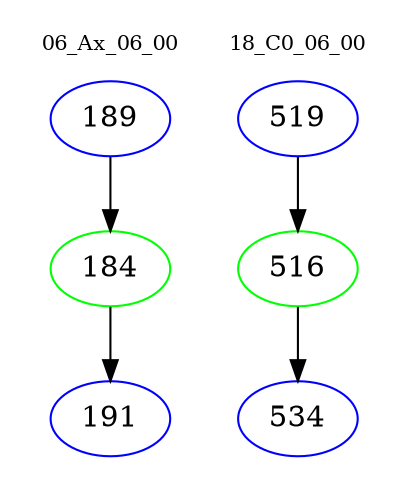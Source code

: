 digraph{
subgraph cluster_0 {
color = white
label = "06_Ax_06_00";
fontsize=10;
T0_189 [label="189", color="blue"]
T0_189 -> T0_184 [color="black"]
T0_184 [label="184", color="green"]
T0_184 -> T0_191 [color="black"]
T0_191 [label="191", color="blue"]
}
subgraph cluster_1 {
color = white
label = "18_C0_06_00";
fontsize=10;
T1_519 [label="519", color="blue"]
T1_519 -> T1_516 [color="black"]
T1_516 [label="516", color="green"]
T1_516 -> T1_534 [color="black"]
T1_534 [label="534", color="blue"]
}
}
